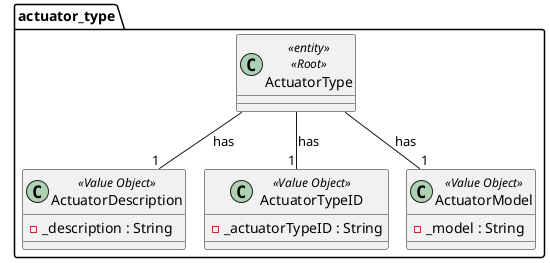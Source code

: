 @startuml
!pragma layout smetana

package actuator_type {
class ActuatorType<<entity>><<Root>> {
}

class ActuatorDescription<<Value Object>> {
    - _description : String
}
class ActuatorTypeID<<Value Object>> {
    - _actuatorTypeID : String
}
class ActuatorModel<<Value Object>> {
    - _model : String
}

ActuatorType  -- "1" ActuatorDescription : has
ActuatorType  -- "1" ActuatorTypeID : has
ActuatorType  -- "1" ActuatorModel : has
}

@enduml